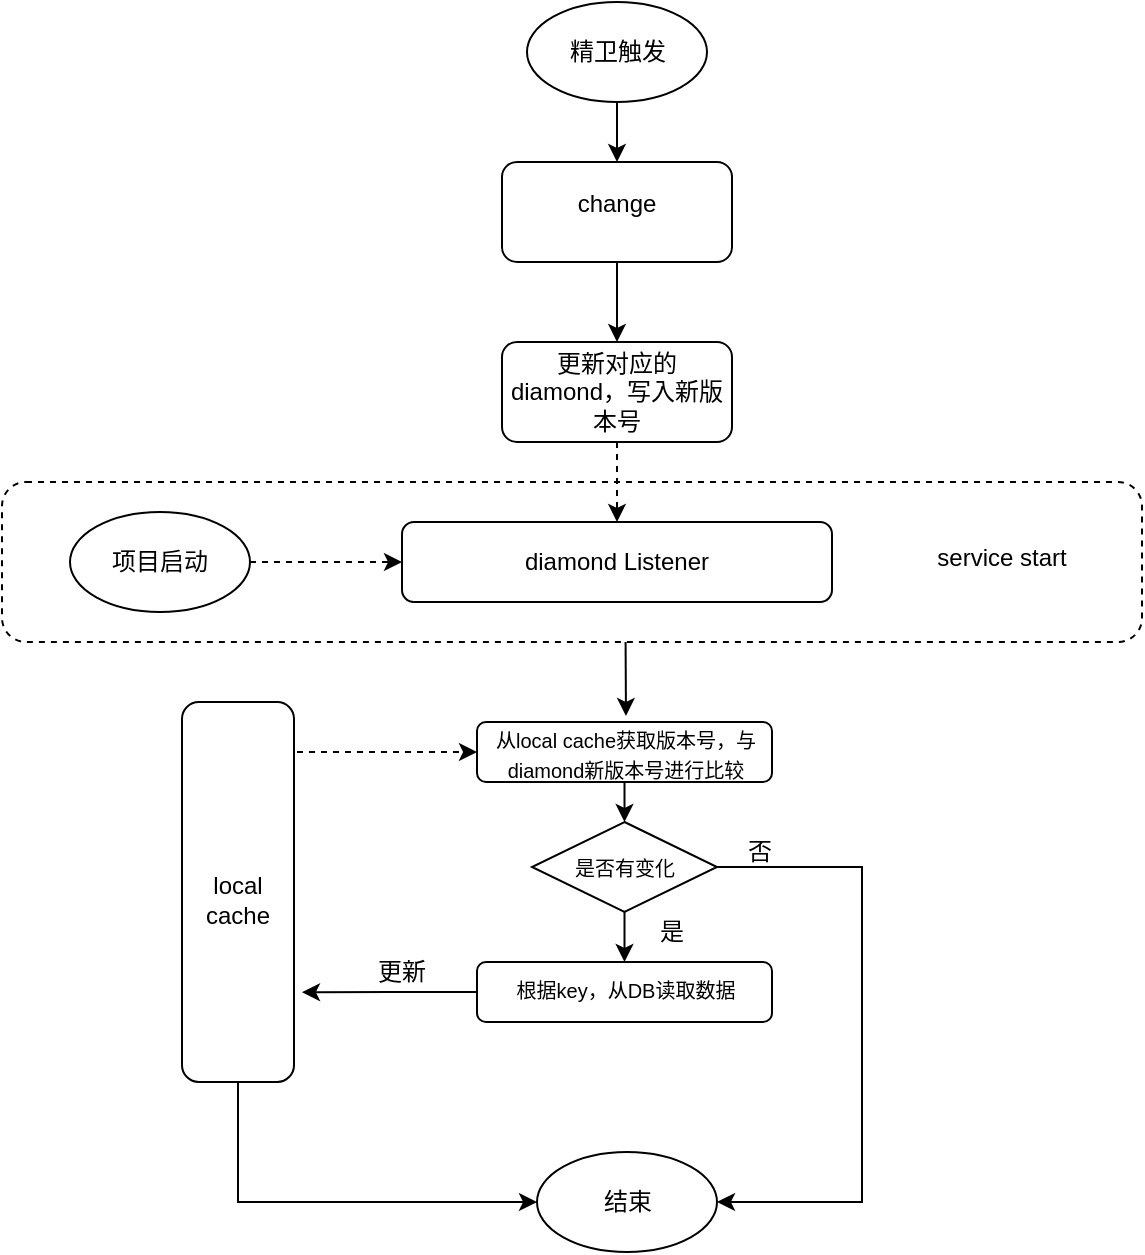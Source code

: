 <mxfile version="24.4.3" type="github">
  <diagram name="第 1 页" id="RBEY_2A4oiBo1kz_87f3">
    <mxGraphModel dx="792" dy="1594" grid="1" gridSize="10" guides="1" tooltips="1" connect="1" arrows="1" fold="1" page="1" pageScale="1" pageWidth="827" pageHeight="1169" math="0" shadow="0">
      <root>
        <mxCell id="0" />
        <mxCell id="1" parent="0" />
        <mxCell id="2kVt4sEsCDVhdZk_hCZK-63" value="&lt;div class=&quot;lake-content&quot;&gt;&lt;p style=&quot;margin: 0; padding: 0; min-height: 24px&quot; class=&quot;ne-p&quot; id=&quot;u88637d2d&quot;&gt;&lt;br&gt;&lt;/p&gt;&lt;/div&gt;" style="rounded=1;whiteSpace=wrap;html=1;fillColor=none;spacingTop=7;dashed=1;" vertex="1" parent="1">
          <mxGeometry x="20" y="200" width="570" height="80" as="geometry" />
        </mxCell>
        <mxCell id="2kVt4sEsCDVhdZk_hCZK-1" value="&lt;div class=&quot;lake-content&quot;&gt;&lt;p style=&quot;margin: 0; padding: 0; min-height: 24px&quot; class=&quot;ne-p&quot; id=&quot;u88637d2d&quot;&gt;&lt;span style=&quot;background-color: initial;&quot;&gt;diamond Listener&lt;/span&gt;&lt;/p&gt;&lt;/div&gt;" style="rounded=1;whiteSpace=wrap;html=1;fillColor=none;spacingTop=7;" vertex="1" parent="1">
          <mxGeometry x="220" y="220" width="215" height="40" as="geometry" />
        </mxCell>
        <mxCell id="2kVt4sEsCDVhdZk_hCZK-58" style="edgeStyle=orthogonalEdgeStyle;rounded=0;orthogonalLoop=1;jettySize=auto;html=1;exitX=1;exitY=0.5;exitDx=0;exitDy=0;entryX=0;entryY=0.5;entryDx=0;entryDy=0;dashed=1;" edge="1" parent="1" source="2kVt4sEsCDVhdZk_hCZK-2" target="2kVt4sEsCDVhdZk_hCZK-1">
          <mxGeometry relative="1" as="geometry" />
        </mxCell>
        <mxCell id="2kVt4sEsCDVhdZk_hCZK-2" value="项目启动" style="ellipse;whiteSpace=wrap;html=1;fillColor=none;" vertex="1" parent="1">
          <mxGeometry x="54" y="215" width="90" height="50" as="geometry" />
        </mxCell>
        <mxCell id="2kVt4sEsCDVhdZk_hCZK-32" style="edgeStyle=orthogonalEdgeStyle;rounded=0;orthogonalLoop=1;jettySize=auto;html=1;exitX=0.5;exitY=1;exitDx=0;exitDy=0;" edge="1" parent="1" source="2kVt4sEsCDVhdZk_hCZK-25" target="2kVt4sEsCDVhdZk_hCZK-26">
          <mxGeometry relative="1" as="geometry" />
        </mxCell>
        <mxCell id="2kVt4sEsCDVhdZk_hCZK-25" value="精卫触发" style="ellipse;whiteSpace=wrap;html=1;fillColor=none;" vertex="1" parent="1">
          <mxGeometry x="282.5" y="-40" width="90" height="50" as="geometry" />
        </mxCell>
        <mxCell id="2kVt4sEsCDVhdZk_hCZK-60" style="edgeStyle=orthogonalEdgeStyle;rounded=0;orthogonalLoop=1;jettySize=auto;html=1;exitX=0.5;exitY=1;exitDx=0;exitDy=0;entryX=0.5;entryY=0;entryDx=0;entryDy=0;" edge="1" parent="1" source="2kVt4sEsCDVhdZk_hCZK-26" target="2kVt4sEsCDVhdZk_hCZK-59">
          <mxGeometry relative="1" as="geometry" />
        </mxCell>
        <mxCell id="2kVt4sEsCDVhdZk_hCZK-26" value="&lt;div class=&quot;lake-content&quot;&gt;&lt;p style=&quot;margin: 0; padding: 0; min-height: 24px&quot; class=&quot;ne-p&quot; id=&quot;u88637d2d&quot;&gt;&lt;span class=&quot;ne-text&quot;&gt;change&lt;/span&gt;&lt;/p&gt;&lt;/div&gt;" style="rounded=1;whiteSpace=wrap;html=1;fillColor=none;" vertex="1" parent="1">
          <mxGeometry x="270" y="40" width="115" height="50" as="geometry" />
        </mxCell>
        <mxCell id="2kVt4sEsCDVhdZk_hCZK-62" style="edgeStyle=orthogonalEdgeStyle;rounded=0;orthogonalLoop=1;jettySize=auto;html=1;exitX=0.5;exitY=1;exitDx=0;exitDy=0;entryX=0.5;entryY=0;entryDx=0;entryDy=0;dashed=1;" edge="1" parent="1" source="2kVt4sEsCDVhdZk_hCZK-59" target="2kVt4sEsCDVhdZk_hCZK-1">
          <mxGeometry relative="1" as="geometry" />
        </mxCell>
        <mxCell id="2kVt4sEsCDVhdZk_hCZK-59" value="&lt;div class=&quot;lake-content&quot;&gt;&lt;p style=&quot;margin: 0; padding: 0; min-height: 24px&quot; class=&quot;ne-p&quot; id=&quot;u88637d2d&quot;&gt;更新对应的diamond，写入新版本号&lt;/p&gt;&lt;/div&gt;" style="rounded=1;whiteSpace=wrap;html=1;fillColor=none;" vertex="1" parent="1">
          <mxGeometry x="270" y="130" width="115" height="50" as="geometry" />
        </mxCell>
        <mxCell id="2kVt4sEsCDVhdZk_hCZK-64" value="service start" style="text;html=1;align=center;verticalAlign=middle;whiteSpace=wrap;rounded=0;" vertex="1" parent="1">
          <mxGeometry x="480" y="225" width="80" height="25" as="geometry" />
        </mxCell>
        <mxCell id="2kVt4sEsCDVhdZk_hCZK-68" style="edgeStyle=orthogonalEdgeStyle;rounded=0;orthogonalLoop=1;jettySize=auto;html=1;exitX=1;exitY=0.25;exitDx=0;exitDy=0;entryX=0;entryY=0.5;entryDx=0;entryDy=0;dashed=1;" edge="1" parent="1" source="2kVt4sEsCDVhdZk_hCZK-65" target="2kVt4sEsCDVhdZk_hCZK-66">
          <mxGeometry relative="1" as="geometry">
            <Array as="points">
              <mxPoint x="166" y="335" />
            </Array>
          </mxGeometry>
        </mxCell>
        <mxCell id="2kVt4sEsCDVhdZk_hCZK-83" style="edgeStyle=orthogonalEdgeStyle;rounded=0;orthogonalLoop=1;jettySize=auto;html=1;exitX=0.5;exitY=1;exitDx=0;exitDy=0;entryX=0;entryY=0.5;entryDx=0;entryDy=0;" edge="1" parent="1" source="2kVt4sEsCDVhdZk_hCZK-65" target="2kVt4sEsCDVhdZk_hCZK-82">
          <mxGeometry relative="1" as="geometry" />
        </mxCell>
        <mxCell id="2kVt4sEsCDVhdZk_hCZK-65" value="&lt;div class=&quot;lake-content&quot;&gt;&lt;p style=&quot;margin: 0; padding: 0; min-height: 24px&quot; class=&quot;ne-p&quot; id=&quot;u88637d2d&quot;&gt;&lt;span style=&quot;background-color: initial;&quot;&gt;local cache&lt;/span&gt;&lt;/p&gt;&lt;/div&gt;" style="rounded=1;whiteSpace=wrap;html=1;fillColor=none;spacingTop=7;" vertex="1" parent="1">
          <mxGeometry x="110" y="310" width="56" height="190" as="geometry" />
        </mxCell>
        <mxCell id="2kVt4sEsCDVhdZk_hCZK-75" style="edgeStyle=orthogonalEdgeStyle;rounded=0;orthogonalLoop=1;jettySize=auto;html=1;exitX=0.5;exitY=1;exitDx=0;exitDy=0;entryX=0.5;entryY=0;entryDx=0;entryDy=0;" edge="1" parent="1" source="2kVt4sEsCDVhdZk_hCZK-66" target="2kVt4sEsCDVhdZk_hCZK-74">
          <mxGeometry relative="1" as="geometry" />
        </mxCell>
        <mxCell id="2kVt4sEsCDVhdZk_hCZK-66" value="&lt;div class=&quot;lake-content&quot;&gt;&lt;p style=&quot;margin: 0; padding: 0; min-height: 24px&quot; class=&quot;ne-p&quot; id=&quot;u88637d2d&quot;&gt;&lt;span style=&quot;background-color: initial;&quot;&gt;&lt;font style=&quot;font-size: 10px;&quot;&gt;从local cache获取版本号，与diamond新版本号进行比较&lt;/font&gt;&lt;/span&gt;&lt;/p&gt;&lt;/div&gt;" style="rounded=1;whiteSpace=wrap;html=1;fillColor=none;spacingTop=1;" vertex="1" parent="1">
          <mxGeometry x="257.5" y="320" width="147.5" height="30" as="geometry" />
        </mxCell>
        <mxCell id="2kVt4sEsCDVhdZk_hCZK-71" value="" style="endArrow=classic;html=1;rounded=0;exitX=0.547;exitY=1;exitDx=0;exitDy=0;exitPerimeter=0;entryX=0.505;entryY=-0.1;entryDx=0;entryDy=0;entryPerimeter=0;" edge="1" parent="1" source="2kVt4sEsCDVhdZk_hCZK-63" target="2kVt4sEsCDVhdZk_hCZK-66">
          <mxGeometry width="50" height="50" relative="1" as="geometry">
            <mxPoint x="320" y="330" as="sourcePoint" />
            <mxPoint x="370" y="280" as="targetPoint" />
          </mxGeometry>
        </mxCell>
        <mxCell id="2kVt4sEsCDVhdZk_hCZK-77" style="edgeStyle=orthogonalEdgeStyle;rounded=0;orthogonalLoop=1;jettySize=auto;html=1;exitX=0.5;exitY=1;exitDx=0;exitDy=0;entryX=0.5;entryY=0;entryDx=0;entryDy=0;" edge="1" parent="1" source="2kVt4sEsCDVhdZk_hCZK-74" target="2kVt4sEsCDVhdZk_hCZK-76">
          <mxGeometry relative="1" as="geometry" />
        </mxCell>
        <mxCell id="2kVt4sEsCDVhdZk_hCZK-84" style="edgeStyle=orthogonalEdgeStyle;rounded=0;orthogonalLoop=1;jettySize=auto;html=1;exitX=1;exitY=0.5;exitDx=0;exitDy=0;entryX=1;entryY=0.5;entryDx=0;entryDy=0;" edge="1" parent="1" source="2kVt4sEsCDVhdZk_hCZK-74" target="2kVt4sEsCDVhdZk_hCZK-82">
          <mxGeometry relative="1" as="geometry">
            <Array as="points">
              <mxPoint x="450" y="392" />
              <mxPoint x="450" y="560" />
            </Array>
          </mxGeometry>
        </mxCell>
        <mxCell id="2kVt4sEsCDVhdZk_hCZK-74" value="&lt;font style=&quot;font-size: 10px;&quot;&gt;是否有变化&lt;/font&gt;" style="rhombus;whiteSpace=wrap;html=1;fillColor=none;" vertex="1" parent="1">
          <mxGeometry x="285" y="370" width="92.5" height="45" as="geometry" />
        </mxCell>
        <mxCell id="2kVt4sEsCDVhdZk_hCZK-79" style="edgeStyle=orthogonalEdgeStyle;rounded=0;orthogonalLoop=1;jettySize=auto;html=1;exitX=0;exitY=0.5;exitDx=0;exitDy=0;" edge="1" parent="1" source="2kVt4sEsCDVhdZk_hCZK-76">
          <mxGeometry relative="1" as="geometry">
            <mxPoint x="170" y="455.091" as="targetPoint" />
          </mxGeometry>
        </mxCell>
        <mxCell id="2kVt4sEsCDVhdZk_hCZK-76" value="&lt;div class=&quot;lake-content&quot;&gt;&lt;p style=&quot;margin: 0; padding: 0; min-height: 24px&quot; class=&quot;ne-p&quot; id=&quot;u88637d2d&quot;&gt;&lt;span style=&quot;background-color: initial;&quot;&gt;&lt;font style=&quot;font-size: 10px;&quot;&gt;根据key，从DB读取数据&lt;/font&gt;&lt;/span&gt;&lt;/p&gt;&lt;/div&gt;" style="rounded=1;whiteSpace=wrap;html=1;fillColor=none;spacingTop=6;" vertex="1" parent="1">
          <mxGeometry x="257.5" y="440" width="147.5" height="30" as="geometry" />
        </mxCell>
        <mxCell id="2kVt4sEsCDVhdZk_hCZK-80" value="更新" style="text;html=1;align=center;verticalAlign=middle;whiteSpace=wrap;rounded=0;" vertex="1" parent="1">
          <mxGeometry x="190" y="430" width="60" height="30" as="geometry" />
        </mxCell>
        <mxCell id="2kVt4sEsCDVhdZk_hCZK-81" value="是" style="text;html=1;align=center;verticalAlign=middle;whiteSpace=wrap;rounded=0;" vertex="1" parent="1">
          <mxGeometry x="340" y="410" width="30" height="30" as="geometry" />
        </mxCell>
        <mxCell id="2kVt4sEsCDVhdZk_hCZK-82" value="结束" style="ellipse;whiteSpace=wrap;html=1;fillColor=none;" vertex="1" parent="1">
          <mxGeometry x="287.5" y="535" width="90" height="50" as="geometry" />
        </mxCell>
        <mxCell id="2kVt4sEsCDVhdZk_hCZK-85" value="否" style="text;html=1;align=center;verticalAlign=middle;whiteSpace=wrap;rounded=0;" vertex="1" parent="1">
          <mxGeometry x="384" y="370" width="30" height="30" as="geometry" />
        </mxCell>
      </root>
    </mxGraphModel>
  </diagram>
</mxfile>
